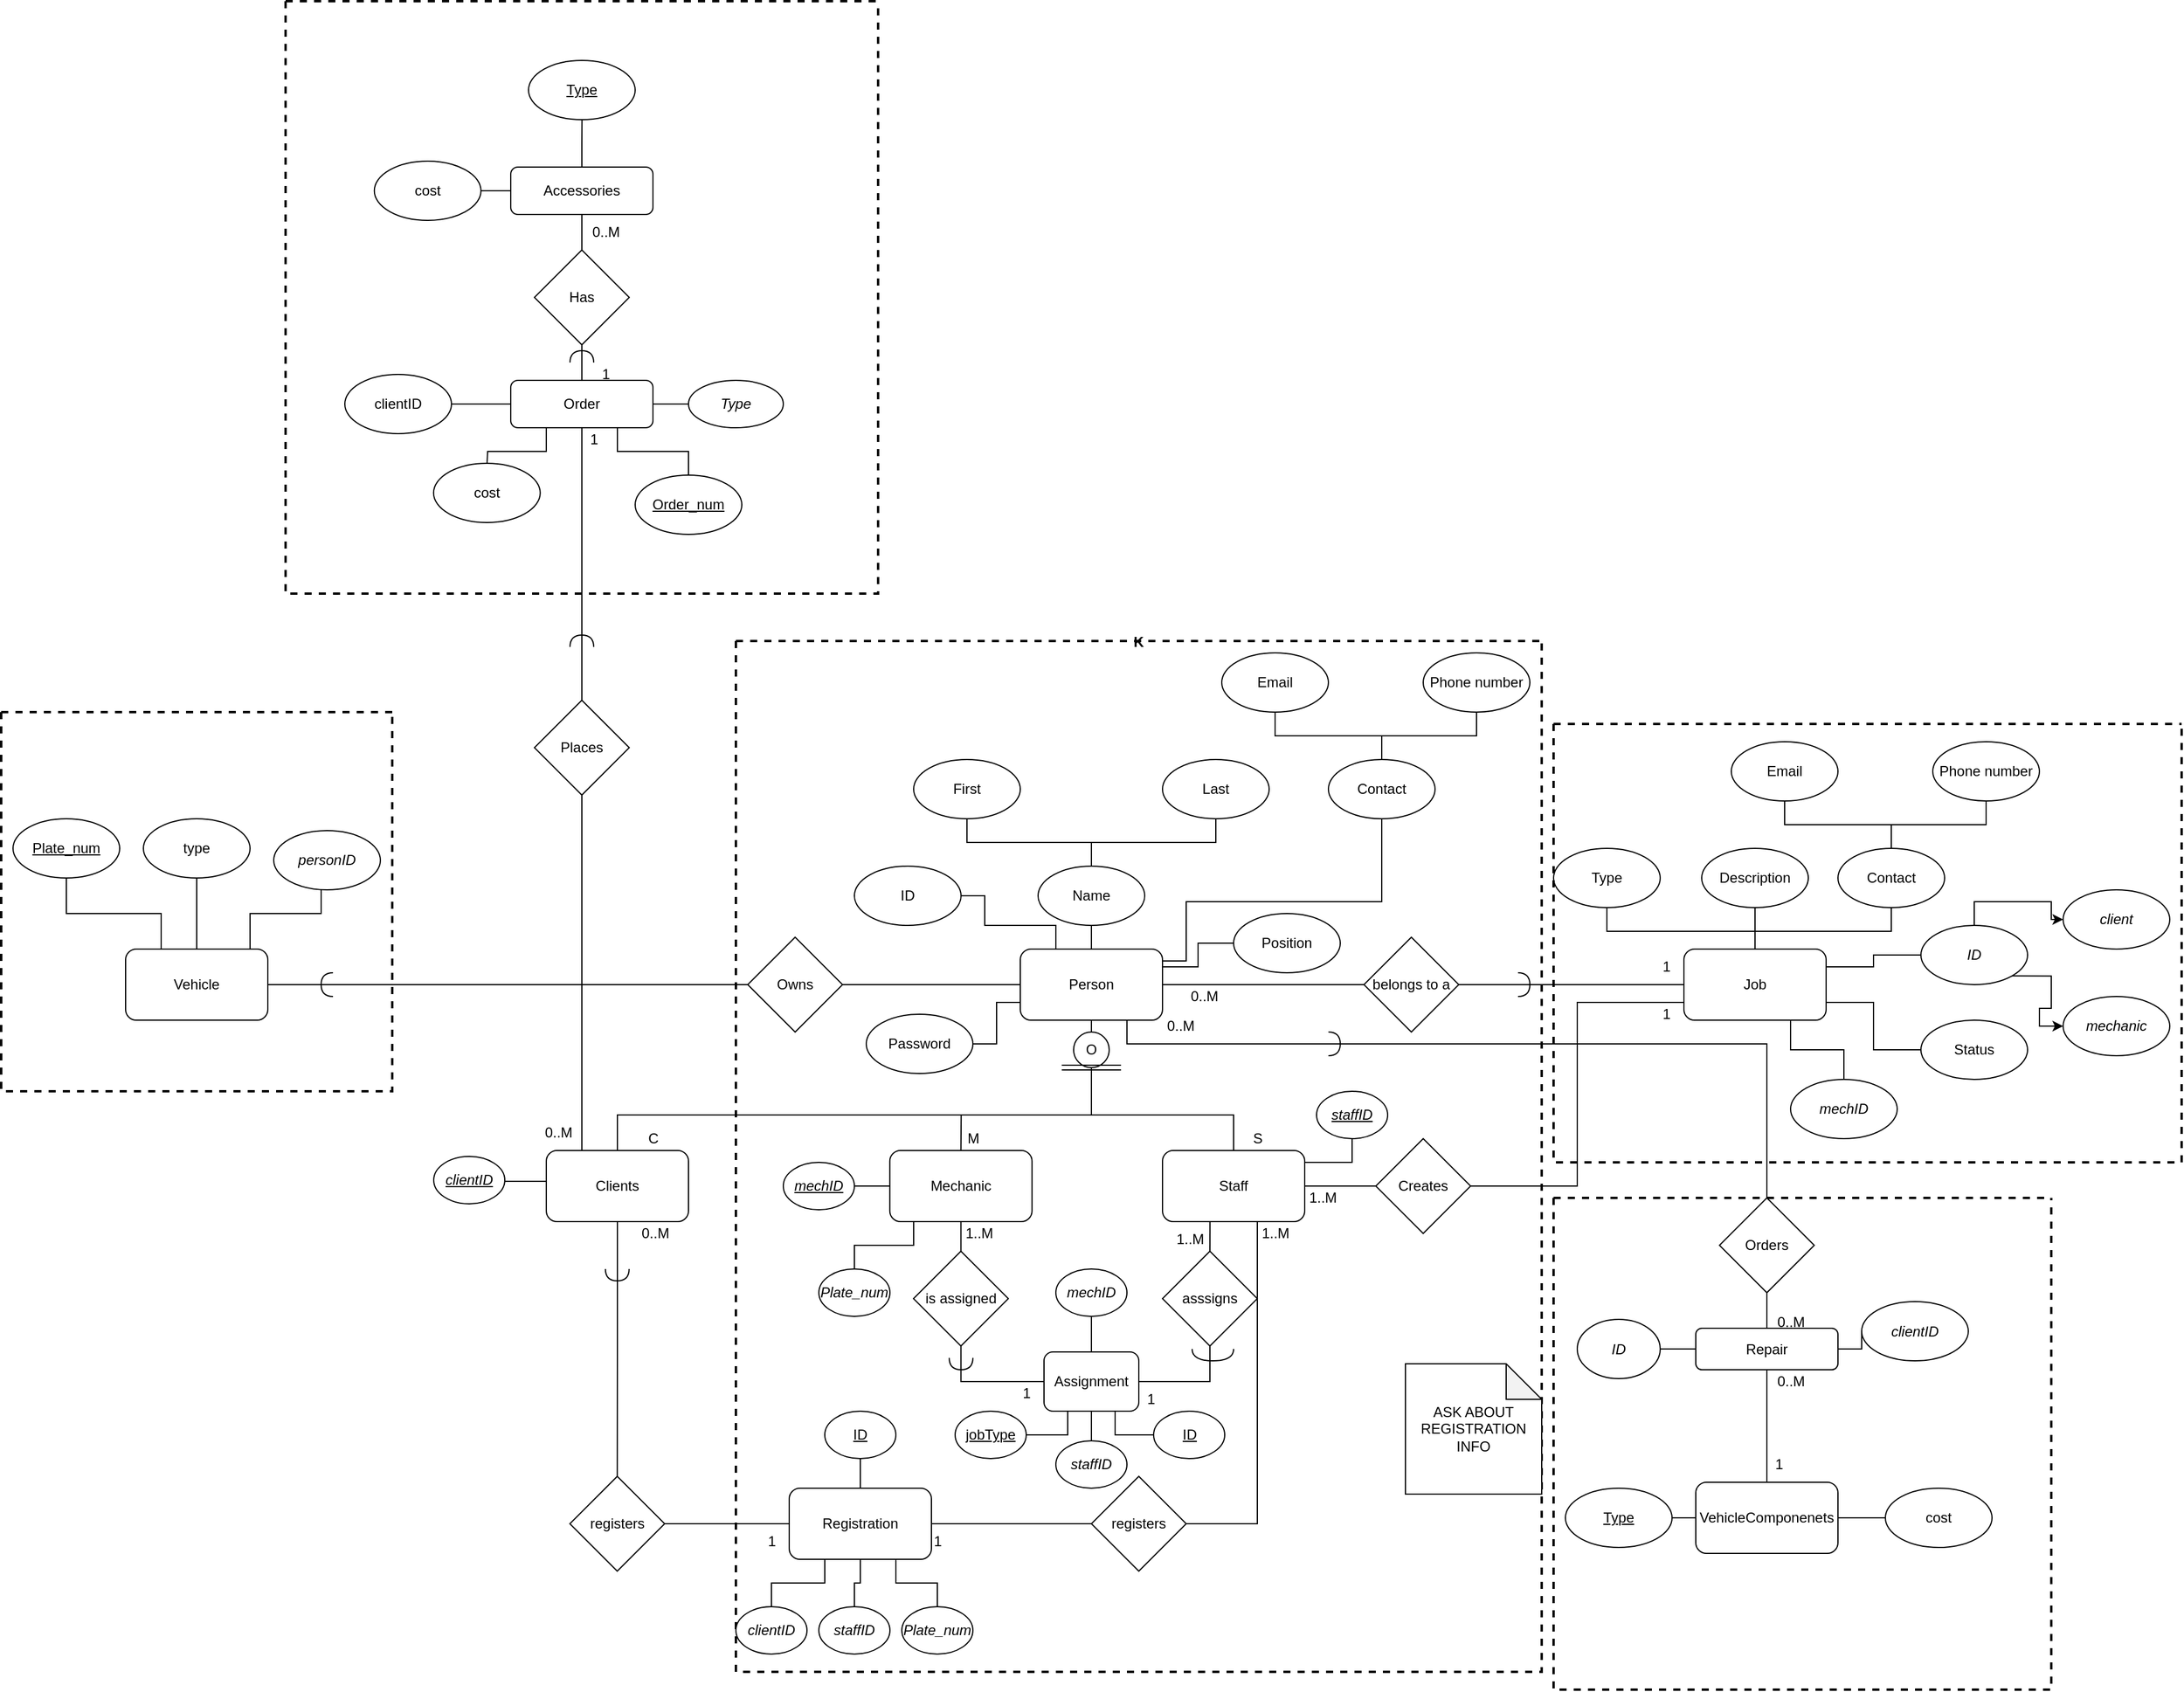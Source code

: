 <mxfile version="20.3.0" type="device"><diagram id="F_e96TspQsG-ey3hL_01" name="Page-1"><mxGraphModel dx="1572" dy="1741" grid="1" gridSize="10" guides="1" tooltips="1" connect="1" arrows="1" fold="1" page="1" pageScale="1" pageWidth="850" pageHeight="1100" math="0" shadow="0"><root><mxCell id="0"/><mxCell id="1" parent="0"/><mxCell id="ZbscEv4hop2u1L3HmbiZ-3" style="edgeStyle=orthogonalEdgeStyle;rounded=0;orthogonalLoop=1;jettySize=auto;html=1;entryX=0.5;entryY=1;entryDx=0;entryDy=0;endArrow=none;endFill=0;exitX=0.5;exitY=0;exitDx=0;exitDy=0;" parent="1" source="ZbscEv4hop2u1L3HmbiZ-1" edge="1"><mxGeometry relative="1" as="geometry"><mxPoint x="350" y="190" as="sourcePoint"/><mxPoint x="470" y="-140" as="targetPoint"/><Array as="points"><mxPoint x="70"/><mxPoint x="470"/></Array></mxGeometry></mxCell><mxCell id="ZbscEv4hop2u1L3HmbiZ-6" style="edgeStyle=orthogonalEdgeStyle;rounded=0;orthogonalLoop=1;jettySize=auto;html=1;exitX=0.5;exitY=0;exitDx=0;exitDy=0;entryX=0.5;entryY=1;entryDx=0;entryDy=0;endArrow=none;endFill=0;" parent="1" source="ZbscEv4hop2u1L3HmbiZ-2" target="ZbscEv4hop2u1L3HmbiZ-4" edge="1"><mxGeometry relative="1" as="geometry"/></mxCell><mxCell id="ZbscEv4hop2u1L3HmbiZ-7" style="edgeStyle=orthogonalEdgeStyle;rounded=0;orthogonalLoop=1;jettySize=auto;html=1;exitX=0.5;exitY=0;exitDx=0;exitDy=0;endArrow=none;endFill=0;" parent="1" source="ZbscEv4hop2u1L3HmbiZ-2" target="ZbscEv4hop2u1L3HmbiZ-5" edge="1"><mxGeometry relative="1" as="geometry"/></mxCell><mxCell id="ZbscEv4hop2u1L3HmbiZ-2" value="Name" style="ellipse;whiteSpace=wrap;html=1;" parent="1" vertex="1"><mxGeometry x="425" y="-210" width="90" height="50" as="geometry"/></mxCell><mxCell id="ZbscEv4hop2u1L3HmbiZ-4" value="First" style="ellipse;whiteSpace=wrap;html=1;" parent="1" vertex="1"><mxGeometry x="320" y="-300" width="90" height="50" as="geometry"/></mxCell><mxCell id="ZbscEv4hop2u1L3HmbiZ-5" value="Last" style="ellipse;whiteSpace=wrap;html=1;" parent="1" vertex="1"><mxGeometry x="530" y="-300" width="90" height="50" as="geometry"/></mxCell><mxCell id="ZbscEv4hop2u1L3HmbiZ-18" style="edgeStyle=orthogonalEdgeStyle;rounded=0;orthogonalLoop=1;jettySize=auto;html=1;exitX=1;exitY=0.5;exitDx=0;exitDy=0;entryX=0.5;entryY=1;entryDx=0;entryDy=0;endArrow=none;endFill=0;" parent="1" source="ZbscEv4hop2u1L3HmbiZ-14" edge="1"><mxGeometry relative="1" as="geometry"><mxPoint x="715" y="-250" as="targetPoint"/><Array as="points"><mxPoint x="530" y="-130"/><mxPoint x="550" y="-130"/><mxPoint x="550" y="-180"/><mxPoint x="715" y="-180"/></Array></mxGeometry></mxCell><mxCell id="ZbscEv4hop2u1L3HmbiZ-20" style="edgeStyle=orthogonalEdgeStyle;rounded=0;orthogonalLoop=1;jettySize=auto;html=1;exitX=0.5;exitY=1;exitDx=0;exitDy=0;entryX=0.5;entryY=0;entryDx=0;entryDy=0;endArrow=none;endFill=0;startArrow=none;" parent="1" target="ZbscEv4hop2u1L3HmbiZ-19" edge="1"><mxGeometry relative="1" as="geometry"><mxPoint x="470" y="-10" as="sourcePoint"/><Array as="points"><mxPoint x="470"/><mxPoint x="590"/></Array></mxGeometry></mxCell><mxCell id="ZbscEv4hop2u1L3HmbiZ-24" style="edgeStyle=orthogonalEdgeStyle;rounded=0;orthogonalLoop=1;jettySize=auto;html=1;exitX=0.5;exitY=0;exitDx=0;exitDy=0;entryX=0.5;entryY=1;entryDx=0;entryDy=0;endArrow=none;endFill=0;" parent="1" source="ZbscEv4hop2u1L3HmbiZ-14" target="ZbscEv4hop2u1L3HmbiZ-2" edge="1"><mxGeometry relative="1" as="geometry"/></mxCell><mxCell id="ZbscEv4hop2u1L3HmbiZ-38" style="edgeStyle=orthogonalEdgeStyle;rounded=0;orthogonalLoop=1;jettySize=auto;html=1;exitX=1;exitY=0.5;exitDx=0;exitDy=0;entryX=0;entryY=0.5;entryDx=0;entryDy=0;endArrow=none;endFill=0;" parent="1" source="ZbscEv4hop2u1L3HmbiZ-14" target="ZbscEv4hop2u1L3HmbiZ-27" edge="1"><mxGeometry relative="1" as="geometry"><Array as="points"><mxPoint x="970" y="-110"/></Array></mxGeometry></mxCell><mxCell id="ZbscEv4hop2u1L3HmbiZ-47" style="edgeStyle=orthogonalEdgeStyle;rounded=0;orthogonalLoop=1;jettySize=auto;html=1;exitX=0;exitY=0.75;exitDx=0;exitDy=0;entryX=1;entryY=0.5;entryDx=0;entryDy=0;endArrow=none;endFill=0;" parent="1" source="ZbscEv4hop2u1L3HmbiZ-14" target="ZbscEv4hop2u1L3HmbiZ-10" edge="1"><mxGeometry relative="1" as="geometry"/></mxCell><mxCell id="ZbscEv4hop2u1L3HmbiZ-49" style="edgeStyle=orthogonalEdgeStyle;rounded=0;orthogonalLoop=1;jettySize=auto;html=1;exitX=0;exitY=0.5;exitDx=0;exitDy=0;entryX=1;entryY=0.5;entryDx=0;entryDy=0;endArrow=none;endFill=0;startArrow=none;" parent="1" source="ZbscEv4hop2u1L3HmbiZ-50" target="ZbscEv4hop2u1L3HmbiZ-48" edge="1"><mxGeometry relative="1" as="geometry"/></mxCell><mxCell id="QHJC7_edR95Ay1bDN9dK-2" style="edgeStyle=orthogonalEdgeStyle;rounded=0;orthogonalLoop=1;jettySize=auto;html=1;exitX=0.25;exitY=0;exitDx=0;exitDy=0;entryX=1;entryY=0.5;entryDx=0;entryDy=0;endArrow=none;endFill=0;" parent="1" source="ZbscEv4hop2u1L3HmbiZ-14" target="QHJC7_edR95Ay1bDN9dK-1" edge="1"><mxGeometry relative="1" as="geometry"><Array as="points"><mxPoint x="440" y="-160"/><mxPoint x="380" y="-160"/><mxPoint x="380" y="-185"/></Array></mxGeometry></mxCell><mxCell id="aI9-lje9k5Rh_tMcC1P4-2" style="edgeStyle=orthogonalEdgeStyle;rounded=0;orthogonalLoop=1;jettySize=auto;html=1;exitX=1;exitY=0.25;exitDx=0;exitDy=0;entryX=0;entryY=0.5;entryDx=0;entryDy=0;endArrow=none;endFill=0;" parent="1" source="ZbscEv4hop2u1L3HmbiZ-14" target="aI9-lje9k5Rh_tMcC1P4-1" edge="1"><mxGeometry relative="1" as="geometry"/></mxCell><mxCell id="ZbscEv4hop2u1L3HmbiZ-14" value="Person" style="rounded=1;whiteSpace=wrap;html=1;" parent="1" vertex="1"><mxGeometry x="410" y="-140" width="120" height="60" as="geometry"/></mxCell><mxCell id="ZbscEv4hop2u1L3HmbiZ-103" style="edgeStyle=orthogonalEdgeStyle;rounded=0;orthogonalLoop=1;jettySize=auto;html=1;exitX=1;exitY=0.5;exitDx=0;exitDy=0;entryX=0.5;entryY=1;entryDx=0;entryDy=0;endArrow=none;endFill=0;" parent="1" source="ZbscEv4hop2u1L3HmbiZ-19" target="ZbscEv4hop2u1L3HmbiZ-102" edge="1"><mxGeometry relative="1" as="geometry"><Array as="points"><mxPoint x="650" y="40"/><mxPoint x="690" y="40"/></Array></mxGeometry></mxCell><mxCell id="ZbscEv4hop2u1L3HmbiZ-131" style="edgeStyle=orthogonalEdgeStyle;rounded=0;orthogonalLoop=1;jettySize=auto;html=1;exitX=1;exitY=0.5;exitDx=0;exitDy=0;entryX=0;entryY=0.75;entryDx=0;entryDy=0;endArrow=none;endFill=0;startSize=15;endSize=8;startArrow=none;" parent="1" source="ZbscEv4hop2u1L3HmbiZ-148" target="ZbscEv4hop2u1L3HmbiZ-27" edge="1"><mxGeometry relative="1" as="geometry"/></mxCell><mxCell id="ZbscEv4hop2u1L3HmbiZ-161" style="edgeStyle=orthogonalEdgeStyle;rounded=0;orthogonalLoop=1;jettySize=auto;html=1;exitX=0.5;exitY=1;exitDx=0;exitDy=0;entryX=1;entryY=0.5;entryDx=0;entryDy=0;endArrow=none;endFill=0;startSize=15;endSize=8;startArrow=none;" parent="1" source="ZbscEv4hop2u1L3HmbiZ-172" target="ZbscEv4hop2u1L3HmbiZ-160" edge="1"><mxGeometry relative="1" as="geometry"><Array as="points"/></mxGeometry></mxCell><mxCell id="ZbscEv4hop2u1L3HmbiZ-167" style="edgeStyle=orthogonalEdgeStyle;rounded=0;orthogonalLoop=1;jettySize=auto;html=1;exitX=0.5;exitY=1;exitDx=0;exitDy=0;entryX=1;entryY=0.5;entryDx=0;entryDy=0;endArrow=none;endFill=0;startSize=15;endSize=8;" parent="1" source="ZbscEv4hop2u1L3HmbiZ-19" target="ZbscEv4hop2u1L3HmbiZ-98" edge="1"><mxGeometry relative="1" as="geometry"><Array as="points"><mxPoint x="610" y="90"/><mxPoint x="610" y="345"/></Array></mxGeometry></mxCell><mxCell id="ZbscEv4hop2u1L3HmbiZ-19" value="Staff" style="rounded=1;whiteSpace=wrap;html=1;" parent="1" vertex="1"><mxGeometry x="530" y="30" width="120" height="60" as="geometry"/></mxCell><mxCell id="ZbscEv4hop2u1L3HmbiZ-22" value="" style="edgeStyle=orthogonalEdgeStyle;rounded=0;orthogonalLoop=1;jettySize=auto;html=1;exitX=0.5;exitY=1;exitDx=0;exitDy=0;entryX=0.5;entryY=0;entryDx=0;entryDy=0;endArrow=none;endFill=0;" parent="1" source="ZbscEv4hop2u1L3HmbiZ-14" target="ZbscEv4hop2u1L3HmbiZ-21" edge="1"><mxGeometry relative="1" as="geometry"><mxPoint x="470" y="-80" as="sourcePoint"/><mxPoint x="590" as="targetPoint"/><Array as="points"/></mxGeometry></mxCell><mxCell id="ZbscEv4hop2u1L3HmbiZ-29" style="edgeStyle=orthogonalEdgeStyle;rounded=0;orthogonalLoop=1;jettySize=auto;html=1;exitX=0.5;exitY=0;exitDx=0;exitDy=0;entryX=0.5;entryY=1;entryDx=0;entryDy=0;endArrow=none;endFill=0;" parent="1" source="ZbscEv4hop2u1L3HmbiZ-27" target="ZbscEv4hop2u1L3HmbiZ-28" edge="1"><mxGeometry relative="1" as="geometry"><Array as="points"><mxPoint x="1030" y="-155"/><mxPoint x="905" y="-155"/></Array></mxGeometry></mxCell><mxCell id="ZbscEv4hop2u1L3HmbiZ-30" style="edgeStyle=orthogonalEdgeStyle;rounded=0;orthogonalLoop=1;jettySize=auto;html=1;endArrow=none;endFill=0;entryX=0.5;entryY=1;entryDx=0;entryDy=0;" parent="1" target="ZbscEv4hop2u1L3HmbiZ-31" edge="1"><mxGeometry relative="1" as="geometry"><mxPoint x="1140" y="-105" as="targetPoint"/><mxPoint x="1030" y="-155" as="sourcePoint"/><Array as="points"><mxPoint x="1145" y="-155"/></Array></mxGeometry></mxCell><mxCell id="ZbscEv4hop2u1L3HmbiZ-37" style="edgeStyle=orthogonalEdgeStyle;rounded=0;orthogonalLoop=1;jettySize=auto;html=1;exitX=0.5;exitY=0;exitDx=0;exitDy=0;entryX=0.5;entryY=1;entryDx=0;entryDy=0;endArrow=none;endFill=0;" parent="1" source="ZbscEv4hop2u1L3HmbiZ-27" target="ZbscEv4hop2u1L3HmbiZ-36" edge="1"><mxGeometry relative="1" as="geometry"/></mxCell><mxCell id="ZbscEv4hop2u1L3HmbiZ-59" style="edgeStyle=orthogonalEdgeStyle;rounded=0;orthogonalLoop=1;jettySize=auto;html=1;exitX=1;exitY=0.75;exitDx=0;exitDy=0;entryX=0;entryY=0.5;entryDx=0;entryDy=0;endArrow=none;endFill=0;" parent="1" source="ZbscEv4hop2u1L3HmbiZ-27" target="ZbscEv4hop2u1L3HmbiZ-44" edge="1"><mxGeometry relative="1" as="geometry"/></mxCell><mxCell id="ZbscEv4hop2u1L3HmbiZ-61" style="edgeStyle=orthogonalEdgeStyle;rounded=0;orthogonalLoop=1;jettySize=auto;html=1;exitX=1;exitY=0.25;exitDx=0;exitDy=0;entryX=0;entryY=0.5;entryDx=0;entryDy=0;endArrow=none;endFill=0;" parent="1" source="ZbscEv4hop2u1L3HmbiZ-27" target="ZbscEv4hop2u1L3HmbiZ-60" edge="1"><mxGeometry relative="1" as="geometry"/></mxCell><mxCell id="ZbscEv4hop2u1L3HmbiZ-186" style="edgeStyle=orthogonalEdgeStyle;rounded=0;orthogonalLoop=1;jettySize=auto;html=1;exitX=0.75;exitY=1;exitDx=0;exitDy=0;entryX=0.5;entryY=0;entryDx=0;entryDy=0;endArrow=none;endFill=0;startSize=15;endSize=8;" parent="1" source="ZbscEv4hop2u1L3HmbiZ-27" target="ZbscEv4hop2u1L3HmbiZ-185" edge="1"><mxGeometry relative="1" as="geometry"/></mxCell><mxCell id="ZbscEv4hop2u1L3HmbiZ-27" value="Job" style="rounded=1;whiteSpace=wrap;html=1;" parent="1" vertex="1"><mxGeometry x="970" y="-140" width="120" height="60" as="geometry"/></mxCell><mxCell id="ZbscEv4hop2u1L3HmbiZ-28" value="Type" style="ellipse;whiteSpace=wrap;html=1;" parent="1" vertex="1"><mxGeometry x="860" y="-225" width="90" height="50" as="geometry"/></mxCell><mxCell id="ZbscEv4hop2u1L3HmbiZ-34" style="edgeStyle=orthogonalEdgeStyle;rounded=0;orthogonalLoop=1;jettySize=auto;html=1;exitX=0.5;exitY=0;exitDx=0;exitDy=0;entryX=0.5;entryY=1;entryDx=0;entryDy=0;endArrow=none;endFill=0;" parent="1" source="ZbscEv4hop2u1L3HmbiZ-31" target="ZbscEv4hop2u1L3HmbiZ-32" edge="1"><mxGeometry relative="1" as="geometry"/></mxCell><mxCell id="ZbscEv4hop2u1L3HmbiZ-35" style="edgeStyle=orthogonalEdgeStyle;rounded=0;orthogonalLoop=1;jettySize=auto;html=1;exitX=0.5;exitY=0;exitDx=0;exitDy=0;entryX=0.5;entryY=1;entryDx=0;entryDy=0;endArrow=none;endFill=0;" parent="1" source="ZbscEv4hop2u1L3HmbiZ-31" target="ZbscEv4hop2u1L3HmbiZ-33" edge="1"><mxGeometry relative="1" as="geometry"/></mxCell><mxCell id="ZbscEv4hop2u1L3HmbiZ-31" value="Contact" style="ellipse;whiteSpace=wrap;html=1;" parent="1" vertex="1"><mxGeometry x="1100" y="-225" width="90" height="50" as="geometry"/></mxCell><mxCell id="ZbscEv4hop2u1L3HmbiZ-32" value="Email" style="ellipse;whiteSpace=wrap;html=1;" parent="1" vertex="1"><mxGeometry x="1010" y="-315" width="90" height="50" as="geometry"/></mxCell><mxCell id="ZbscEv4hop2u1L3HmbiZ-33" value="Phone number" style="ellipse;whiteSpace=wrap;html=1;" parent="1" vertex="1"><mxGeometry x="1180" y="-315" width="90" height="50" as="geometry"/></mxCell><mxCell id="ZbscEv4hop2u1L3HmbiZ-36" value="Description" style="ellipse;whiteSpace=wrap;html=1;" parent="1" vertex="1"><mxGeometry x="985" y="-225" width="90" height="50" as="geometry"/></mxCell><mxCell id="ZbscEv4hop2u1L3HmbiZ-39" value="belongs to a" style="rhombus;whiteSpace=wrap;html=1;" parent="1" vertex="1"><mxGeometry x="700" y="-150" width="80" height="80" as="geometry"/></mxCell><mxCell id="ZbscEv4hop2u1L3HmbiZ-40" value="" style="shape=requiredInterface;html=1;verticalLabelPosition=bottom;sketch=0;" parent="1" vertex="1"><mxGeometry x="830" y="-120" width="10" height="20" as="geometry"/></mxCell><mxCell id="ZbscEv4hop2u1L3HmbiZ-41" value="0..M" style="text;html=1;align=center;verticalAlign=middle;resizable=0;points=[];autosize=1;strokeColor=none;fillColor=none;" parent="1" vertex="1"><mxGeometry x="540" y="-115" width="50" height="30" as="geometry"/></mxCell><mxCell id="ZbscEv4hop2u1L3HmbiZ-44" value="Status" style="ellipse;whiteSpace=wrap;html=1;" parent="1" vertex="1"><mxGeometry x="1170" y="-80" width="90" height="50" as="geometry"/></mxCell><mxCell id="ZbscEv4hop2u1L3HmbiZ-54" style="edgeStyle=orthogonalEdgeStyle;rounded=0;orthogonalLoop=1;jettySize=auto;html=1;exitX=0.5;exitY=0;exitDx=0;exitDy=0;entryX=0.5;entryY=1;entryDx=0;entryDy=0;endArrow=none;endFill=0;" parent="1" source="ZbscEv4hop2u1L3HmbiZ-48" target="ZbscEv4hop2u1L3HmbiZ-53" edge="1"><mxGeometry relative="1" as="geometry"/></mxCell><mxCell id="ZbscEv4hop2u1L3HmbiZ-55" style="edgeStyle=orthogonalEdgeStyle;rounded=0;orthogonalLoop=1;jettySize=auto;html=1;exitX=0.75;exitY=0;exitDx=0;exitDy=0;endArrow=none;endFill=0;" parent="1" source="ZbscEv4hop2u1L3HmbiZ-48" edge="1"><mxGeometry relative="1" as="geometry"><mxPoint x="-180" y="-200" as="targetPoint"/><Array as="points"><mxPoint x="-240" y="-140"/><mxPoint x="-240" y="-170"/><mxPoint x="-180" y="-170"/></Array></mxGeometry></mxCell><mxCell id="ZbscEv4hop2u1L3HmbiZ-57" style="edgeStyle=orthogonalEdgeStyle;rounded=0;orthogonalLoop=1;jettySize=auto;html=1;exitX=0.25;exitY=0;exitDx=0;exitDy=0;endArrow=none;endFill=0;entryX=0.5;entryY=1;entryDx=0;entryDy=0;" parent="1" source="ZbscEv4hop2u1L3HmbiZ-48" target="ZbscEv4hop2u1L3HmbiZ-58" edge="1"><mxGeometry relative="1" as="geometry"><mxPoint x="-420" y="-190" as="targetPoint"/></mxGeometry></mxCell><mxCell id="ZbscEv4hop2u1L3HmbiZ-48" value="Vehicle" style="rounded=1;whiteSpace=wrap;html=1;" parent="1" vertex="1"><mxGeometry x="-345" y="-140" width="120" height="60" as="geometry"/></mxCell><mxCell id="ZbscEv4hop2u1L3HmbiZ-50" value="Owns" style="rhombus;whiteSpace=wrap;html=1;" parent="1" vertex="1"><mxGeometry x="180" y="-150" width="80" height="80" as="geometry"/></mxCell><mxCell id="ZbscEv4hop2u1L3HmbiZ-51" value="" style="edgeStyle=orthogonalEdgeStyle;rounded=0;orthogonalLoop=1;jettySize=auto;html=1;exitX=0;exitY=0.5;exitDx=0;exitDy=0;entryX=1;entryY=0.5;entryDx=0;entryDy=0;endArrow=none;endFill=0;" parent="1" source="ZbscEv4hop2u1L3HmbiZ-14" target="ZbscEv4hop2u1L3HmbiZ-50" edge="1"><mxGeometry relative="1" as="geometry"><mxPoint x="410" y="-110" as="sourcePoint"/><mxPoint x="80" y="-110" as="targetPoint"/></mxGeometry></mxCell><mxCell id="ZbscEv4hop2u1L3HmbiZ-52" value="" style="shape=requiredInterface;html=1;verticalLabelPosition=bottom;sketch=0;rotation=-180;" parent="1" vertex="1"><mxGeometry x="-180" y="-120" width="10" height="20" as="geometry"/></mxCell><mxCell id="ZbscEv4hop2u1L3HmbiZ-53" value="type" style="ellipse;whiteSpace=wrap;html=1;" parent="1" vertex="1"><mxGeometry x="-330" y="-250" width="90" height="50" as="geometry"/></mxCell><mxCell id="ZbscEv4hop2u1L3HmbiZ-56" value="&lt;i&gt;personID&lt;/i&gt;" style="ellipse;whiteSpace=wrap;html=1;" parent="1" vertex="1"><mxGeometry x="-220" y="-240" width="90" height="50" as="geometry"/></mxCell><mxCell id="ZbscEv4hop2u1L3HmbiZ-58" value="&lt;u&gt;Plate_num&lt;/u&gt;" style="ellipse;whiteSpace=wrap;html=1;" parent="1" vertex="1"><mxGeometry x="-440" y="-250" width="90" height="50" as="geometry"/></mxCell><mxCell id="UoJ6g8Jx5_aIyVGiV-oe-6" style="edgeStyle=orthogonalEdgeStyle;rounded=0;orthogonalLoop=1;jettySize=auto;html=1;exitX=1;exitY=1;exitDx=0;exitDy=0;entryX=0;entryY=0.5;entryDx=0;entryDy=0;" edge="1" parent="1" source="ZbscEv4hop2u1L3HmbiZ-60" target="UoJ6g8Jx5_aIyVGiV-oe-4"><mxGeometry relative="1" as="geometry"/></mxCell><mxCell id="UoJ6g8Jx5_aIyVGiV-oe-7" style="edgeStyle=orthogonalEdgeStyle;rounded=0;orthogonalLoop=1;jettySize=auto;html=1;exitX=0.5;exitY=0;exitDx=0;exitDy=0;entryX=0;entryY=0.5;entryDx=0;entryDy=0;" edge="1" parent="1" source="ZbscEv4hop2u1L3HmbiZ-60" target="UoJ6g8Jx5_aIyVGiV-oe-2"><mxGeometry relative="1" as="geometry"/></mxCell><mxCell id="ZbscEv4hop2u1L3HmbiZ-60" value="&lt;i&gt;ID&lt;br&gt;&lt;/i&gt;" style="ellipse;whiteSpace=wrap;html=1;" parent="1" vertex="1"><mxGeometry x="1170" y="-160" width="90" height="50" as="geometry"/></mxCell><mxCell id="ZbscEv4hop2u1L3HmbiZ-80" value="" style="shape=requiredInterface;html=1;verticalLabelPosition=bottom;sketch=0;" parent="1" vertex="1"><mxGeometry x="670" y="-70" width="10" height="20" as="geometry"/></mxCell><mxCell id="ZbscEv4hop2u1L3HmbiZ-81" value="0..M" style="text;html=1;align=center;verticalAlign=middle;resizable=0;points=[];autosize=1;strokeColor=none;fillColor=none;" parent="1" vertex="1"><mxGeometry x="520" y="-90" width="50" height="30" as="geometry"/></mxCell><mxCell id="ZbscEv4hop2u1L3HmbiZ-102" value="&lt;u&gt;&lt;i&gt;staffID&lt;/i&gt;&lt;/u&gt;" style="ellipse;whiteSpace=wrap;html=1;" parent="1" vertex="1"><mxGeometry x="660" y="-20" width="60" height="40" as="geometry"/></mxCell><mxCell id="ZbscEv4hop2u1L3HmbiZ-105" style="edgeStyle=orthogonalEdgeStyle;rounded=0;orthogonalLoop=1;jettySize=auto;html=1;exitX=0.5;exitY=0;exitDx=0;exitDy=0;entryX=0.5;entryY=1;entryDx=0;entryDy=0;endArrow=none;endFill=0;" parent="1" source="ZbscEv4hop2u1L3HmbiZ-109" target="ZbscEv4hop2u1L3HmbiZ-107" edge="1"><mxGeometry relative="1" as="geometry"/></mxCell><mxCell id="ZbscEv4hop2u1L3HmbiZ-106" style="edgeStyle=orthogonalEdgeStyle;rounded=0;orthogonalLoop=1;jettySize=auto;html=1;exitX=0.5;exitY=0;exitDx=0;exitDy=0;entryX=0.5;entryY=1;entryDx=0;entryDy=0;endArrow=none;endFill=0;" parent="1" source="ZbscEv4hop2u1L3HmbiZ-109" target="ZbscEv4hop2u1L3HmbiZ-108" edge="1"><mxGeometry relative="1" as="geometry"/></mxCell><mxCell id="ZbscEv4hop2u1L3HmbiZ-107" value="Email" style="ellipse;whiteSpace=wrap;html=1;" parent="1" vertex="1"><mxGeometry x="580" y="-390" width="90" height="50" as="geometry"/></mxCell><mxCell id="ZbscEv4hop2u1L3HmbiZ-108" value="Phone number" style="ellipse;whiteSpace=wrap;html=1;" parent="1" vertex="1"><mxGeometry x="750" y="-390" width="90" height="50" as="geometry"/></mxCell><mxCell id="ZbscEv4hop2u1L3HmbiZ-109" value="Contact" style="ellipse;whiteSpace=wrap;html=1;" parent="1" vertex="1"><mxGeometry x="670" y="-300" width="90" height="50" as="geometry"/></mxCell><mxCell id="ZbscEv4hop2u1L3HmbiZ-121" value="K" style="swimlane;startSize=0;dashed=1;strokeWidth=2;" parent="1" vertex="1"><mxGeometry x="170" y="-400" width="680" height="870" as="geometry"/></mxCell><mxCell id="ZbscEv4hop2u1L3HmbiZ-10" value="Password" style="ellipse;whiteSpace=wrap;html=1;" parent="ZbscEv4hop2u1L3HmbiZ-121" vertex="1"><mxGeometry x="110" y="315" width="90" height="50" as="geometry"/></mxCell><mxCell id="ZbscEv4hop2u1L3HmbiZ-21" value="O" style="ellipse;whiteSpace=wrap;html=1;aspect=fixed;" parent="ZbscEv4hop2u1L3HmbiZ-121" vertex="1"><mxGeometry x="285" y="330" width="30" height="30" as="geometry"/></mxCell><mxCell id="ZbscEv4hop2u1L3HmbiZ-23" value="" style="shape=link;html=1;rounded=0;endArrow=none;endFill=0;" parent="ZbscEv4hop2u1L3HmbiZ-121" edge="1"><mxGeometry width="100" relative="1" as="geometry"><mxPoint x="275" y="360" as="sourcePoint"/><mxPoint x="325" y="360" as="targetPoint"/></mxGeometry></mxCell><mxCell id="ZbscEv4hop2u1L3HmbiZ-133" value="1..M" style="text;html=1;align=center;verticalAlign=middle;resizable=0;points=[];autosize=1;strokeColor=none;fillColor=none;" parent="ZbscEv4hop2u1L3HmbiZ-121" vertex="1"><mxGeometry x="470" y="455" width="50" height="30" as="geometry"/></mxCell><mxCell id="ZbscEv4hop2u1L3HmbiZ-129" style="edgeStyle=orthogonalEdgeStyle;rounded=0;orthogonalLoop=1;jettySize=auto;html=1;exitX=0.75;exitY=1;exitDx=0;exitDy=0;entryX=0.5;entryY=0;entryDx=0;entryDy=0;endArrow=none;endFill=0;startSize=15;endSize=8;" parent="ZbscEv4hop2u1L3HmbiZ-121" source="ZbscEv4hop2u1L3HmbiZ-90" target="ZbscEv4hop2u1L3HmbiZ-128" edge="1"><mxGeometry relative="1" as="geometry"/></mxCell><mxCell id="ZbscEv4hop2u1L3HmbiZ-168" style="edgeStyle=orthogonalEdgeStyle;rounded=0;orthogonalLoop=1;jettySize=auto;html=1;exitX=1;exitY=0.5;exitDx=0;exitDy=0;entryX=0;entryY=0.5;entryDx=0;entryDy=0;endArrow=none;endFill=0;startSize=15;endSize=8;" parent="ZbscEv4hop2u1L3HmbiZ-121" source="ZbscEv4hop2u1L3HmbiZ-90" target="ZbscEv4hop2u1L3HmbiZ-98" edge="1"><mxGeometry relative="1" as="geometry"/></mxCell><mxCell id="QHJC7_edR95Ay1bDN9dK-6" value="" style="edgeStyle=orthogonalEdgeStyle;rounded=0;orthogonalLoop=1;jettySize=auto;html=1;endArrow=none;endFill=0;" parent="ZbscEv4hop2u1L3HmbiZ-121" source="ZbscEv4hop2u1L3HmbiZ-90" target="QHJC7_edR95Ay1bDN9dK-5" edge="1"><mxGeometry relative="1" as="geometry"/></mxCell><mxCell id="ZbscEv4hop2u1L3HmbiZ-90" value="Registration" style="rounded=1;whiteSpace=wrap;html=1;" parent="ZbscEv4hop2u1L3HmbiZ-121" vertex="1"><mxGeometry x="45" y="715" width="120" height="60" as="geometry"/></mxCell><mxCell id="ZbscEv4hop2u1L3HmbiZ-110" value="&lt;i&gt;clientID&lt;/i&gt;" style="ellipse;whiteSpace=wrap;html=1;" parent="ZbscEv4hop2u1L3HmbiZ-121" vertex="1"><mxGeometry y="815" width="60" height="40" as="geometry"/></mxCell><mxCell id="ZbscEv4hop2u1L3HmbiZ-112" style="edgeStyle=orthogonalEdgeStyle;rounded=0;orthogonalLoop=1;jettySize=auto;html=1;exitX=0.25;exitY=1;exitDx=0;exitDy=0;entryX=0.5;entryY=0;entryDx=0;entryDy=0;endArrow=none;endFill=0;" parent="ZbscEv4hop2u1L3HmbiZ-121" source="ZbscEv4hop2u1L3HmbiZ-90" target="ZbscEv4hop2u1L3HmbiZ-110" edge="1"><mxGeometry relative="1" as="geometry"/></mxCell><mxCell id="ZbscEv4hop2u1L3HmbiZ-111" value="&lt;i&gt;staffID&lt;/i&gt;" style="ellipse;whiteSpace=wrap;html=1;" parent="ZbscEv4hop2u1L3HmbiZ-121" vertex="1"><mxGeometry x="70" y="815" width="60" height="40" as="geometry"/></mxCell><mxCell id="ZbscEv4hop2u1L3HmbiZ-113" style="edgeStyle=orthogonalEdgeStyle;rounded=0;orthogonalLoop=1;jettySize=auto;html=1;exitX=0.5;exitY=1;exitDx=0;exitDy=0;entryX=0.5;entryY=0;entryDx=0;entryDy=0;endArrow=none;endFill=0;" parent="ZbscEv4hop2u1L3HmbiZ-121" source="ZbscEv4hop2u1L3HmbiZ-90" target="ZbscEv4hop2u1L3HmbiZ-111" edge="1"><mxGeometry relative="1" as="geometry"/></mxCell><mxCell id="ZbscEv4hop2u1L3HmbiZ-117" value="1" style="text;html=1;align=center;verticalAlign=middle;resizable=0;points=[];autosize=1;strokeColor=none;fillColor=none;" parent="ZbscEv4hop2u1L3HmbiZ-121" vertex="1"><mxGeometry x="155" y="745" width="30" height="30" as="geometry"/></mxCell><mxCell id="ZbscEv4hop2u1L3HmbiZ-128" value="&lt;i&gt;Plate_num&lt;/i&gt;" style="ellipse;whiteSpace=wrap;html=1;" parent="ZbscEv4hop2u1L3HmbiZ-121" vertex="1"><mxGeometry x="140" y="815" width="60" height="40" as="geometry"/></mxCell><mxCell id="ZbscEv4hop2u1L3HmbiZ-153" style="edgeStyle=orthogonalEdgeStyle;rounded=0;orthogonalLoop=1;jettySize=auto;html=1;exitX=0;exitY=0.5;exitDx=0;exitDy=0;entryX=1;entryY=0.5;entryDx=0;entryDy=0;endArrow=none;endFill=0;startSize=15;endSize=8;" parent="ZbscEv4hop2u1L3HmbiZ-121" source="ZbscEv4hop2u1L3HmbiZ-151" target="ZbscEv4hop2u1L3HmbiZ-152" edge="1"><mxGeometry relative="1" as="geometry"/></mxCell><mxCell id="ZbscEv4hop2u1L3HmbiZ-155" style="edgeStyle=orthogonalEdgeStyle;rounded=0;orthogonalLoop=1;jettySize=auto;html=1;exitX=0.5;exitY=1;exitDx=0;exitDy=0;entryX=0.5;entryY=0;entryDx=0;entryDy=0;endArrow=none;endFill=0;startSize=15;endSize=8;" parent="ZbscEv4hop2u1L3HmbiZ-121" source="ZbscEv4hop2u1L3HmbiZ-151" target="ZbscEv4hop2u1L3HmbiZ-154" edge="1"><mxGeometry relative="1" as="geometry"><Array as="points"><mxPoint x="150" y="490"/><mxPoint x="150" y="510"/><mxPoint x="100" y="510"/></Array></mxGeometry></mxCell><mxCell id="ZbscEv4hop2u1L3HmbiZ-171" style="edgeStyle=orthogonalEdgeStyle;rounded=0;orthogonalLoop=1;jettySize=auto;html=1;exitX=0.5;exitY=1;exitDx=0;exitDy=0;entryX=0;entryY=0.5;entryDx=0;entryDy=0;endArrow=none;endFill=0;startSize=15;endSize=8;" parent="ZbscEv4hop2u1L3HmbiZ-121" source="ZbscEv4hop2u1L3HmbiZ-151" target="ZbscEv4hop2u1L3HmbiZ-160" edge="1"><mxGeometry relative="1" as="geometry"/></mxCell><mxCell id="ZbscEv4hop2u1L3HmbiZ-151" value="Mechanic" style="rounded=1;whiteSpace=wrap;html=1;" parent="ZbscEv4hop2u1L3HmbiZ-121" vertex="1"><mxGeometry x="129.88" y="430" width="120" height="60" as="geometry"/></mxCell><mxCell id="ZbscEv4hop2u1L3HmbiZ-98" value="registers" style="rhombus;whiteSpace=wrap;html=1;" parent="ZbscEv4hop2u1L3HmbiZ-121" vertex="1"><mxGeometry x="300" y="705" width="80" height="80" as="geometry"/></mxCell><mxCell id="ZbscEv4hop2u1L3HmbiZ-152" value="&lt;u&gt;&lt;i&gt;mechID&lt;/i&gt;&lt;/u&gt;" style="ellipse;whiteSpace=wrap;html=1;" parent="ZbscEv4hop2u1L3HmbiZ-121" vertex="1"><mxGeometry x="40" y="440" width="60" height="40" as="geometry"/></mxCell><mxCell id="ZbscEv4hop2u1L3HmbiZ-154" value="&lt;i&gt;Plate_num&lt;/i&gt;" style="ellipse;whiteSpace=wrap;html=1;" parent="ZbscEv4hop2u1L3HmbiZ-121" vertex="1"><mxGeometry x="70" y="530" width="60" height="40" as="geometry"/></mxCell><mxCell id="ZbscEv4hop2u1L3HmbiZ-119" value="1" style="text;html=1;align=center;verticalAlign=middle;resizable=0;points=[];autosize=1;strokeColor=none;fillColor=none;" parent="ZbscEv4hop2u1L3HmbiZ-121" vertex="1"><mxGeometry x="15" y="745" width="30" height="30" as="geometry"/></mxCell><mxCell id="ZbscEv4hop2u1L3HmbiZ-120" value="ASK ABOUT REGISTRATION INFO" style="shape=note;whiteSpace=wrap;html=1;backgroundOutline=1;darkOpacity=0.05;" parent="ZbscEv4hop2u1L3HmbiZ-121" vertex="1"><mxGeometry x="565" y="610" width="115" height="110" as="geometry"/></mxCell><mxCell id="ZbscEv4hop2u1L3HmbiZ-164" style="edgeStyle=orthogonalEdgeStyle;rounded=0;orthogonalLoop=1;jettySize=auto;html=1;exitX=0.5;exitY=0;exitDx=0;exitDy=0;entryX=0.5;entryY=1;entryDx=0;entryDy=0;endArrow=none;endFill=0;startSize=15;endSize=8;" parent="ZbscEv4hop2u1L3HmbiZ-121" source="ZbscEv4hop2u1L3HmbiZ-160" target="ZbscEv4hop2u1L3HmbiZ-163" edge="1"><mxGeometry relative="1" as="geometry"/></mxCell><mxCell id="ZbscEv4hop2u1L3HmbiZ-166" style="edgeStyle=orthogonalEdgeStyle;rounded=0;orthogonalLoop=1;jettySize=auto;html=1;exitX=0.5;exitY=1;exitDx=0;exitDy=0;entryX=0.5;entryY=0;entryDx=0;entryDy=0;endArrow=none;endFill=0;startSize=15;endSize=8;" parent="ZbscEv4hop2u1L3HmbiZ-121" source="ZbscEv4hop2u1L3HmbiZ-160" target="ZbscEv4hop2u1L3HmbiZ-165" edge="1"><mxGeometry relative="1" as="geometry"/></mxCell><mxCell id="ZbscEv4hop2u1L3HmbiZ-170" style="edgeStyle=orthogonalEdgeStyle;rounded=0;orthogonalLoop=1;jettySize=auto;html=1;exitX=0.25;exitY=1;exitDx=0;exitDy=0;endArrow=none;endFill=0;startSize=15;endSize=8;" parent="ZbscEv4hop2u1L3HmbiZ-121" source="ZbscEv4hop2u1L3HmbiZ-160" target="ZbscEv4hop2u1L3HmbiZ-169" edge="1"><mxGeometry relative="1" as="geometry"/></mxCell><mxCell id="QHJC7_edR95Ay1bDN9dK-4" style="edgeStyle=orthogonalEdgeStyle;rounded=0;orthogonalLoop=1;jettySize=auto;html=1;exitX=0.75;exitY=1;exitDx=0;exitDy=0;entryX=0;entryY=0.5;entryDx=0;entryDy=0;endArrow=none;endFill=0;" parent="ZbscEv4hop2u1L3HmbiZ-121" source="ZbscEv4hop2u1L3HmbiZ-160" target="QHJC7_edR95Ay1bDN9dK-3" edge="1"><mxGeometry relative="1" as="geometry"><Array as="points"><mxPoint x="320" y="670"/></Array></mxGeometry></mxCell><mxCell id="ZbscEv4hop2u1L3HmbiZ-160" value="Assignment" style="rounded=1;whiteSpace=wrap;html=1;" parent="ZbscEv4hop2u1L3HmbiZ-121" vertex="1"><mxGeometry x="260" y="600" width="80" height="50" as="geometry"/></mxCell><mxCell id="ZbscEv4hop2u1L3HmbiZ-116" value="1..M" style="text;html=1;align=center;verticalAlign=middle;resizable=0;points=[];autosize=1;strokeColor=none;fillColor=none;" parent="ZbscEv4hop2u1L3HmbiZ-121" vertex="1"><mxGeometry x="430" y="485" width="50" height="30" as="geometry"/></mxCell><mxCell id="ZbscEv4hop2u1L3HmbiZ-163" value="&lt;i&gt;mechID&lt;/i&gt;" style="ellipse;whiteSpace=wrap;html=1;" parent="ZbscEv4hop2u1L3HmbiZ-121" vertex="1"><mxGeometry x="270" y="530" width="60" height="40" as="geometry"/></mxCell><mxCell id="ZbscEv4hop2u1L3HmbiZ-165" value="&lt;i&gt;staffID&lt;/i&gt;" style="ellipse;whiteSpace=wrap;html=1;" parent="ZbscEv4hop2u1L3HmbiZ-121" vertex="1"><mxGeometry x="270" y="675" width="60" height="40" as="geometry"/></mxCell><mxCell id="ZbscEv4hop2u1L3HmbiZ-169" value="&lt;u&gt;jobType&lt;/u&gt;" style="ellipse;whiteSpace=wrap;html=1;" parent="ZbscEv4hop2u1L3HmbiZ-121" vertex="1"><mxGeometry x="185" y="650" width="60" height="40" as="geometry"/></mxCell><mxCell id="ZbscEv4hop2u1L3HmbiZ-175" value="is assigned" style="rhombus;whiteSpace=wrap;html=1;" parent="ZbscEv4hop2u1L3HmbiZ-121" vertex="1"><mxGeometry x="149.88" y="515" width="80" height="80" as="geometry"/></mxCell><mxCell id="ZbscEv4hop2u1L3HmbiZ-178" value="1" style="text;html=1;align=center;verticalAlign=middle;resizable=0;points=[];autosize=1;strokeColor=none;fillColor=none;" parent="ZbscEv4hop2u1L3HmbiZ-121" vertex="1"><mxGeometry x="230" y="620" width="30" height="30" as="geometry"/></mxCell><mxCell id="ZbscEv4hop2u1L3HmbiZ-179" value="1..M" style="text;html=1;align=center;verticalAlign=middle;resizable=0;points=[];autosize=1;strokeColor=none;fillColor=none;" parent="ZbscEv4hop2u1L3HmbiZ-121" vertex="1"><mxGeometry x="180" y="485" width="50" height="30" as="geometry"/></mxCell><mxCell id="ZbscEv4hop2u1L3HmbiZ-180" value="" style="shape=requiredInterface;html=1;verticalLabelPosition=bottom;sketch=0;rotation=90;" parent="ZbscEv4hop2u1L3HmbiZ-121" vertex="1"><mxGeometry x="185" y="600" width="10" height="20" as="geometry"/></mxCell><mxCell id="ZbscEv4hop2u1L3HmbiZ-184" value="" style="shape=requiredInterface;html=1;verticalLabelPosition=bottom;sketch=0;rotation=90;" parent="ZbscEv4hop2u1L3HmbiZ-121" vertex="1"><mxGeometry x="397.5" y="585" width="10" height="35" as="geometry"/></mxCell><mxCell id="ZbscEv4hop2u1L3HmbiZ-177" value="1..M" style="text;html=1;align=center;verticalAlign=middle;resizable=0;points=[];autosize=1;strokeColor=none;fillColor=none;" parent="ZbscEv4hop2u1L3HmbiZ-121" vertex="1"><mxGeometry x="357.5" y="490" width="50" height="30" as="geometry"/></mxCell><mxCell id="QHJC7_edR95Ay1bDN9dK-1" value="ID" style="ellipse;whiteSpace=wrap;html=1;" parent="ZbscEv4hop2u1L3HmbiZ-121" vertex="1"><mxGeometry x="100" y="190" width="90" height="50" as="geometry"/></mxCell><mxCell id="QHJC7_edR95Ay1bDN9dK-3" value="&lt;u style=&quot;&quot;&gt;ID&lt;/u&gt;" style="ellipse;whiteSpace=wrap;html=1;" parent="ZbscEv4hop2u1L3HmbiZ-121" vertex="1"><mxGeometry x="352.5" y="650" width="60" height="40" as="geometry"/></mxCell><mxCell id="QHJC7_edR95Ay1bDN9dK-5" value="&lt;u&gt;ID&lt;/u&gt;" style="ellipse;whiteSpace=wrap;html=1;" parent="ZbscEv4hop2u1L3HmbiZ-121" vertex="1"><mxGeometry x="75" y="650" width="60" height="40" as="geometry"/></mxCell><mxCell id="aI9-lje9k5Rh_tMcC1P4-1" value="Position" style="ellipse;whiteSpace=wrap;html=1;" parent="ZbscEv4hop2u1L3HmbiZ-121" vertex="1"><mxGeometry x="420" y="230" width="90" height="50" as="geometry"/></mxCell><mxCell id="ZbscEv4hop2u1L3HmbiZ-114" value="S" style="text;html=1;align=center;verticalAlign=middle;resizable=0;points=[];autosize=1;strokeColor=none;fillColor=none;" parent="1" vertex="1"><mxGeometry x="595" y="5" width="30" height="30" as="geometry"/></mxCell><mxCell id="ZbscEv4hop2u1L3HmbiZ-122" value="" style="swimlane;startSize=0;dashed=1;strokeWidth=2;" parent="1" vertex="1"><mxGeometry x="-450" y="-340" width="330" height="320" as="geometry"/></mxCell><mxCell id="ZbscEv4hop2u1L3HmbiZ-123" value="" style="swimlane;startSize=0;dashed=1;strokeWidth=2;" parent="1" vertex="1"><mxGeometry x="860" y="-330" width="530" height="370" as="geometry"/></mxCell><mxCell id="ZbscEv4hop2u1L3HmbiZ-42" value="1" style="text;html=1;align=center;verticalAlign=middle;resizable=0;points=[];autosize=1;strokeColor=none;fillColor=none;" parent="ZbscEv4hop2u1L3HmbiZ-123" vertex="1"><mxGeometry x="80" y="190" width="30" height="30" as="geometry"/></mxCell><mxCell id="ZbscEv4hop2u1L3HmbiZ-132" value="1" style="text;html=1;align=center;verticalAlign=middle;resizable=0;points=[];autosize=1;strokeColor=none;fillColor=none;" parent="ZbscEv4hop2u1L3HmbiZ-123" vertex="1"><mxGeometry x="80" y="230" width="30" height="30" as="geometry"/></mxCell><mxCell id="ZbscEv4hop2u1L3HmbiZ-185" value="&lt;i&gt;mechID&lt;/i&gt;" style="ellipse;whiteSpace=wrap;html=1;" parent="ZbscEv4hop2u1L3HmbiZ-123" vertex="1"><mxGeometry x="200" y="300" width="90" height="50" as="geometry"/></mxCell><mxCell id="UoJ6g8Jx5_aIyVGiV-oe-2" value="&lt;i&gt;client&lt;br&gt;&lt;/i&gt;" style="ellipse;whiteSpace=wrap;html=1;" vertex="1" parent="ZbscEv4hop2u1L3HmbiZ-123"><mxGeometry x="430" y="140" width="90" height="50" as="geometry"/></mxCell><mxCell id="UoJ6g8Jx5_aIyVGiV-oe-4" value="&lt;i&gt;mechanic&lt;br&gt;&lt;/i&gt;" style="ellipse;whiteSpace=wrap;html=1;" vertex="1" parent="ZbscEv4hop2u1L3HmbiZ-123"><mxGeometry x="430" y="230" width="90" height="50" as="geometry"/></mxCell><mxCell id="ZbscEv4hop2u1L3HmbiZ-124" value="" style="swimlane;startSize=0;dashed=1;strokeWidth=2;" parent="1" vertex="1"><mxGeometry x="860" y="70" width="420" height="415" as="geometry"/></mxCell><mxCell id="ZbscEv4hop2u1L3HmbiZ-144" style="edgeStyle=orthogonalEdgeStyle;rounded=0;orthogonalLoop=1;jettySize=auto;html=1;exitX=0;exitY=0.5;exitDx=0;exitDy=0;entryX=1;entryY=0.5;entryDx=0;entryDy=0;endArrow=none;endFill=0;startSize=15;endSize=8;" parent="ZbscEv4hop2u1L3HmbiZ-124" source="ZbscEv4hop2u1L3HmbiZ-66" target="ZbscEv4hop2u1L3HmbiZ-67" edge="1"><mxGeometry relative="1" as="geometry"/></mxCell><mxCell id="ZbscEv4hop2u1L3HmbiZ-66" value="VehicleComponenets" style="rounded=1;whiteSpace=wrap;html=1;" parent="ZbscEv4hop2u1L3HmbiZ-124" vertex="1"><mxGeometry x="120" y="240" width="120" height="60" as="geometry"/></mxCell><mxCell id="ZbscEv4hop2u1L3HmbiZ-67" value="&lt;u&gt;Type&lt;/u&gt;" style="ellipse;whiteSpace=wrap;html=1;" parent="ZbscEv4hop2u1L3HmbiZ-124" vertex="1"><mxGeometry x="10" y="245" width="90" height="50" as="geometry"/></mxCell><mxCell id="ZbscEv4hop2u1L3HmbiZ-70" value="cost" style="ellipse;whiteSpace=wrap;html=1;" parent="ZbscEv4hop2u1L3HmbiZ-124" vertex="1"><mxGeometry x="280" y="245" width="90" height="50" as="geometry"/></mxCell><mxCell id="ZbscEv4hop2u1L3HmbiZ-143" value="" style="edgeStyle=orthogonalEdgeStyle;rounded=0;orthogonalLoop=1;jettySize=auto;html=1;exitX=1;exitY=0.5;exitDx=0;exitDy=0;endArrow=none;endFill=0;" parent="ZbscEv4hop2u1L3HmbiZ-124" source="ZbscEv4hop2u1L3HmbiZ-66" target="ZbscEv4hop2u1L3HmbiZ-70" edge="1"><mxGeometry relative="1" as="geometry"><mxPoint x="335" y="269.862" as="targetPoint"/><mxPoint x="245" y="270" as="sourcePoint"/></mxGeometry></mxCell><mxCell id="ZbscEv4hop2u1L3HmbiZ-83" value="0..M" style="text;html=1;align=center;verticalAlign=middle;resizable=0;points=[];autosize=1;strokeColor=none;fillColor=none;" parent="ZbscEv4hop2u1L3HmbiZ-124" vertex="1"><mxGeometry x="175" y="90" width="50" height="30" as="geometry"/></mxCell><mxCell id="ZbscEv4hop2u1L3HmbiZ-146" value="0..M" style="text;html=1;align=center;verticalAlign=middle;resizable=0;points=[];autosize=1;strokeColor=none;fillColor=none;" parent="ZbscEv4hop2u1L3HmbiZ-124" vertex="1"><mxGeometry x="175" y="140" width="50" height="30" as="geometry"/></mxCell><mxCell id="ZbscEv4hop2u1L3HmbiZ-134" value="Repair" style="rounded=1;whiteSpace=wrap;html=1;" parent="ZbscEv4hop2u1L3HmbiZ-124" vertex="1"><mxGeometry x="120" y="110" width="120" height="35" as="geometry"/></mxCell><mxCell id="ZbscEv4hop2u1L3HmbiZ-145" style="edgeStyle=orthogonalEdgeStyle;rounded=0;orthogonalLoop=1;jettySize=auto;html=1;exitX=0.5;exitY=1;exitDx=0;exitDy=0;entryX=0.5;entryY=0;entryDx=0;entryDy=0;endArrow=none;endFill=0;startSize=15;endSize=8;" parent="ZbscEv4hop2u1L3HmbiZ-124" source="ZbscEv4hop2u1L3HmbiZ-134" target="ZbscEv4hop2u1L3HmbiZ-66" edge="1"><mxGeometry relative="1" as="geometry"/></mxCell><mxCell id="ZbscEv4hop2u1L3HmbiZ-147" value="1" style="text;html=1;align=center;verticalAlign=middle;resizable=0;points=[];autosize=1;strokeColor=none;fillColor=none;" parent="ZbscEv4hop2u1L3HmbiZ-124" vertex="1"><mxGeometry x="175" y="210" width="30" height="30" as="geometry"/></mxCell><mxCell id="QHJC7_edR95Ay1bDN9dK-9" value="" style="edgeStyle=orthogonalEdgeStyle;rounded=0;orthogonalLoop=1;jettySize=auto;html=1;endArrow=none;endFill=0;" parent="ZbscEv4hop2u1L3HmbiZ-124" source="QHJC7_edR95Ay1bDN9dK-8" target="ZbscEv4hop2u1L3HmbiZ-134" edge="1"><mxGeometry relative="1" as="geometry"/></mxCell><mxCell id="QHJC7_edR95Ay1bDN9dK-8" value="&lt;i&gt;ID&lt;/i&gt;" style="ellipse;whiteSpace=wrap;html=1;" parent="ZbscEv4hop2u1L3HmbiZ-124" vertex="1"><mxGeometry x="20" y="102.5" width="70" height="50" as="geometry"/></mxCell><mxCell id="ZbscEv4hop2u1L3HmbiZ-139" style="edgeStyle=orthogonalEdgeStyle;rounded=0;orthogonalLoop=1;jettySize=auto;html=1;exitX=1;exitY=0.5;exitDx=0;exitDy=0;entryX=0;entryY=0.5;entryDx=0;entryDy=0;endArrow=none;endFill=0;startSize=15;endSize=8;" parent="1" source="ZbscEv4hop2u1L3HmbiZ-134" target="ZbscEv4hop2u1L3HmbiZ-137" edge="1"><mxGeometry relative="1" as="geometry"/></mxCell><mxCell id="ZbscEv4hop2u1L3HmbiZ-137" value="&lt;i&gt;clientID&lt;/i&gt;" style="ellipse;whiteSpace=wrap;html=1;" parent="1" vertex="1"><mxGeometry x="1120" y="157.5" width="90" height="50" as="geometry"/></mxCell><mxCell id="ZbscEv4hop2u1L3HmbiZ-142" style="edgeStyle=orthogonalEdgeStyle;rounded=0;orthogonalLoop=1;jettySize=auto;html=1;exitX=0.5;exitY=1;exitDx=0;exitDy=0;entryX=0.5;entryY=0;entryDx=0;entryDy=0;endArrow=none;endFill=0;startSize=15;endSize=8;" parent="1" source="ZbscEv4hop2u1L3HmbiZ-140" target="ZbscEv4hop2u1L3HmbiZ-134" edge="1"><mxGeometry relative="1" as="geometry"/></mxCell><mxCell id="ZbscEv4hop2u1L3HmbiZ-140" value="Orders" style="rhombus;whiteSpace=wrap;html=1;" parent="1" vertex="1"><mxGeometry x="1000" y="70" width="80" height="80" as="geometry"/></mxCell><mxCell id="ZbscEv4hop2u1L3HmbiZ-141" value="" style="edgeStyle=orthogonalEdgeStyle;rounded=0;orthogonalLoop=1;jettySize=auto;html=1;exitX=0.75;exitY=1;exitDx=0;exitDy=0;endArrow=none;endFill=0;startSize=15;endSize=8;entryX=0.5;entryY=0;entryDx=0;entryDy=0;" parent="1" source="ZbscEv4hop2u1L3HmbiZ-14" target="ZbscEv4hop2u1L3HmbiZ-140" edge="1"><mxGeometry relative="1" as="geometry"><mxPoint x="1045" y="165.0" as="targetPoint"/><mxPoint x="500" y="-80" as="sourcePoint"/><Array as="points"><mxPoint x="500" y="-60"/><mxPoint x="1040" y="-60"/></Array></mxGeometry></mxCell><mxCell id="ZbscEv4hop2u1L3HmbiZ-148" value="Creates" style="rhombus;whiteSpace=wrap;html=1;" parent="1" vertex="1"><mxGeometry x="710" y="20" width="80" height="80" as="geometry"/></mxCell><mxCell id="ZbscEv4hop2u1L3HmbiZ-150" value="" style="edgeStyle=orthogonalEdgeStyle;rounded=0;orthogonalLoop=1;jettySize=auto;html=1;exitX=1;exitY=0.5;exitDx=0;exitDy=0;entryX=0;entryY=0.5;entryDx=0;entryDy=0;endArrow=none;endFill=0;startSize=15;endSize=8;" parent="1" source="ZbscEv4hop2u1L3HmbiZ-19" target="ZbscEv4hop2u1L3HmbiZ-148" edge="1"><mxGeometry relative="1" as="geometry"><mxPoint x="650" y="60" as="sourcePoint"/><mxPoint x="970" y="-95" as="targetPoint"/><Array as="points"/></mxGeometry></mxCell><mxCell id="ZbscEv4hop2u1L3HmbiZ-158" style="edgeStyle=orthogonalEdgeStyle;rounded=0;orthogonalLoop=1;jettySize=auto;html=1;exitX=0.5;exitY=1;exitDx=0;exitDy=0;entryX=0.5;entryY=0;entryDx=0;entryDy=0;endArrow=none;endFill=0;startSize=15;endSize=8;" parent="1" source="ZbscEv4hop2u1L3HmbiZ-1" target="ZbscEv4hop2u1L3HmbiZ-99" edge="1"><mxGeometry relative="1" as="geometry"/></mxCell><mxCell id="ZbscEv4hop2u1L3HmbiZ-209" style="edgeStyle=orthogonalEdgeStyle;rounded=0;orthogonalLoop=1;jettySize=auto;html=1;exitX=0.25;exitY=0;exitDx=0;exitDy=0;entryX=0.5;entryY=1;entryDx=0;entryDy=0;endArrow=none;endFill=0;startSize=15;endSize=8;" parent="1" source="ZbscEv4hop2u1L3HmbiZ-1" target="ZbscEv4hop2u1L3HmbiZ-206" edge="1"><mxGeometry relative="1" as="geometry"/></mxCell><mxCell id="ZbscEv4hop2u1L3HmbiZ-1" value="Clients" style="rounded=1;whiteSpace=wrap;html=1;" parent="1" vertex="1"><mxGeometry x="10.0" y="30" width="120" height="60" as="geometry"/></mxCell><mxCell id="ZbscEv4hop2u1L3HmbiZ-26" style="edgeStyle=orthogonalEdgeStyle;rounded=0;orthogonalLoop=1;jettySize=auto;html=1;endArrow=none;endFill=0;" parent="1" target="ZbscEv4hop2u1L3HmbiZ-25" edge="1"><mxGeometry relative="1" as="geometry"><mxPoint x="10" y="56" as="sourcePoint"/><mxPoint x="-50" y="10" as="targetPoint"/><Array as="points"><mxPoint x="-50" y="56"/></Array></mxGeometry></mxCell><mxCell id="ZbscEv4hop2u1L3HmbiZ-99" value="registers" style="rhombus;whiteSpace=wrap;html=1;" parent="1" vertex="1"><mxGeometry x="29.88" y="305" width="80" height="80" as="geometry"/></mxCell><mxCell id="ZbscEv4hop2u1L3HmbiZ-100" value="" style="shape=requiredInterface;html=1;verticalLabelPosition=bottom;sketch=0;rotation=90;" parent="1" vertex="1"><mxGeometry x="64.88" y="125" width="10" height="20" as="geometry"/></mxCell><mxCell id="ZbscEv4hop2u1L3HmbiZ-115" value="C" style="text;html=1;align=center;verticalAlign=middle;resizable=0;points=[];autosize=1;strokeColor=none;fillColor=none;" parent="1" vertex="1"><mxGeometry x="84.88" y="5" width="30" height="30" as="geometry"/></mxCell><mxCell id="ZbscEv4hop2u1L3HmbiZ-118" value="&amp;nbsp;0..M" style="text;html=1;align=center;verticalAlign=middle;resizable=0;points=[];autosize=1;strokeColor=none;fillColor=none;" parent="1" vertex="1"><mxGeometry x="74.88" y="85" width="50" height="30" as="geometry"/></mxCell><mxCell id="ZbscEv4hop2u1L3HmbiZ-156" style="edgeStyle=orthogonalEdgeStyle;rounded=0;orthogonalLoop=1;jettySize=auto;html=1;exitX=0.5;exitY=0;exitDx=0;exitDy=0;endArrow=none;endFill=0;startSize=15;endSize=8;" parent="1" source="ZbscEv4hop2u1L3HmbiZ-151" edge="1"><mxGeometry relative="1" as="geometry"><mxPoint x="360.121" as="targetPoint"/></mxGeometry></mxCell><mxCell id="ZbscEv4hop2u1L3HmbiZ-25" value="&lt;u&gt;&lt;i&gt;clientID&lt;/i&gt;&lt;/u&gt;" style="ellipse;whiteSpace=wrap;html=1;" parent="1" vertex="1"><mxGeometry x="-85" y="35" width="60" height="40" as="geometry"/></mxCell><mxCell id="ZbscEv4hop2u1L3HmbiZ-159" style="edgeStyle=orthogonalEdgeStyle;rounded=0;orthogonalLoop=1;jettySize=auto;html=1;exitX=0;exitY=0.5;exitDx=0;exitDy=0;entryX=1;entryY=0.5;entryDx=0;entryDy=0;endArrow=none;endFill=0;startSize=15;endSize=8;" parent="1" source="ZbscEv4hop2u1L3HmbiZ-90" target="ZbscEv4hop2u1L3HmbiZ-99" edge="1"><mxGeometry relative="1" as="geometry"><mxPoint x="180.0" y="345" as="targetPoint"/></mxGeometry></mxCell><mxCell id="ZbscEv4hop2u1L3HmbiZ-162" value="1" style="text;html=1;align=center;verticalAlign=middle;resizable=0;points=[];autosize=1;strokeColor=none;fillColor=none;" parent="1" vertex="1"><mxGeometry x="505" y="225" width="30" height="30" as="geometry"/></mxCell><mxCell id="ZbscEv4hop2u1L3HmbiZ-174" style="edgeStyle=orthogonalEdgeStyle;rounded=0;orthogonalLoop=1;jettySize=auto;html=1;exitX=0.5;exitY=0;exitDx=0;exitDy=0;entryX=0.334;entryY=1;entryDx=0;entryDy=0;entryPerimeter=0;endArrow=none;endFill=0;startSize=15;endSize=8;" parent="1" source="ZbscEv4hop2u1L3HmbiZ-172" target="ZbscEv4hop2u1L3HmbiZ-19" edge="1"><mxGeometry relative="1" as="geometry"/></mxCell><mxCell id="ZbscEv4hop2u1L3HmbiZ-172" value="asssigns" style="rhombus;whiteSpace=wrap;html=1;" parent="1" vertex="1"><mxGeometry x="530" y="115" width="80" height="80" as="geometry"/></mxCell><mxCell id="ZbscEv4hop2u1L3HmbiZ-190" style="edgeStyle=orthogonalEdgeStyle;rounded=0;orthogonalLoop=1;jettySize=auto;html=1;exitX=0;exitY=0.5;exitDx=0;exitDy=0;entryX=1;entryY=0.5;entryDx=0;entryDy=0;endArrow=none;endFill=0;startSize=15;endSize=8;" parent="1" source="ZbscEv4hop2u1L3HmbiZ-187" target="ZbscEv4hop2u1L3HmbiZ-189" edge="1"><mxGeometry relative="1" as="geometry"/></mxCell><mxCell id="ZbscEv4hop2u1L3HmbiZ-191" style="edgeStyle=orthogonalEdgeStyle;rounded=0;orthogonalLoop=1;jettySize=auto;html=1;exitX=1;exitY=0.5;exitDx=0;exitDy=0;endArrow=none;endFill=0;startSize=15;endSize=8;" parent="1" source="ZbscEv4hop2u1L3HmbiZ-187" edge="1"><mxGeometry relative="1" as="geometry"><mxPoint x="130" y="-600" as="targetPoint"/></mxGeometry></mxCell><mxCell id="ZbscEv4hop2u1L3HmbiZ-193" style="edgeStyle=orthogonalEdgeStyle;rounded=0;orthogonalLoop=1;jettySize=auto;html=1;exitX=0.25;exitY=1;exitDx=0;exitDy=0;endArrow=none;endFill=0;startSize=15;endSize=8;" parent="1" source="ZbscEv4hop2u1L3HmbiZ-187" edge="1"><mxGeometry relative="1" as="geometry"><mxPoint x="-40" y="-550" as="targetPoint"/></mxGeometry></mxCell><mxCell id="ZbscEv4hop2u1L3HmbiZ-196" style="edgeStyle=orthogonalEdgeStyle;rounded=0;orthogonalLoop=1;jettySize=auto;html=1;exitX=0.5;exitY=0;exitDx=0;exitDy=0;entryX=0.5;entryY=1;entryDx=0;entryDy=0;endArrow=none;endFill=0;startSize=15;endSize=8;" parent="1" source="ZbscEv4hop2u1L3HmbiZ-187" target="ZbscEv4hop2u1L3HmbiZ-195" edge="1"><mxGeometry relative="1" as="geometry"/></mxCell><mxCell id="ZbscEv4hop2u1L3HmbiZ-204" style="edgeStyle=orthogonalEdgeStyle;rounded=0;orthogonalLoop=1;jettySize=auto;html=1;exitX=0.75;exitY=1;exitDx=0;exitDy=0;entryX=0.5;entryY=0;entryDx=0;entryDy=0;endArrow=none;endFill=0;startSize=15;endSize=8;" parent="1" source="ZbscEv4hop2u1L3HmbiZ-187" target="ZbscEv4hop2u1L3HmbiZ-203" edge="1"><mxGeometry relative="1" as="geometry"/></mxCell><mxCell id="ZbscEv4hop2u1L3HmbiZ-187" value="Order" style="rounded=1;whiteSpace=wrap;html=1;" parent="1" vertex="1"><mxGeometry x="-20" y="-620" width="120" height="40" as="geometry"/></mxCell><mxCell id="ZbscEv4hop2u1L3HmbiZ-189" value="clientID" style="ellipse;whiteSpace=wrap;html=1;" parent="1" vertex="1"><mxGeometry x="-160" y="-625" width="90" height="50" as="geometry"/></mxCell><mxCell id="ZbscEv4hop2u1L3HmbiZ-194" value="cost" style="ellipse;whiteSpace=wrap;html=1;" parent="1" vertex="1"><mxGeometry x="-85.12" y="-550" width="90" height="50" as="geometry"/></mxCell><mxCell id="ZbscEv4hop2u1L3HmbiZ-197" style="edgeStyle=orthogonalEdgeStyle;rounded=0;orthogonalLoop=1;jettySize=auto;html=1;exitX=0.5;exitY=0;exitDx=0;exitDy=0;endArrow=none;endFill=0;startSize=15;endSize=8;" parent="1" source="ZbscEv4hop2u1L3HmbiZ-195" edge="1"><mxGeometry relative="1" as="geometry"><mxPoint x="40.138" y="-840" as="targetPoint"/></mxGeometry></mxCell><mxCell id="ZbscEv4hop2u1L3HmbiZ-195" value="Accessories" style="rounded=1;whiteSpace=wrap;html=1;" parent="1" vertex="1"><mxGeometry x="-20" y="-800" width="120" height="40" as="geometry"/></mxCell><mxCell id="ZbscEv4hop2u1L3HmbiZ-198" value="&lt;u style=&quot;&quot;&gt;Type&lt;/u&gt;" style="ellipse;whiteSpace=wrap;html=1;" parent="1" vertex="1"><mxGeometry x="-5" y="-890" width="90" height="50" as="geometry"/></mxCell><mxCell id="ZbscEv4hop2u1L3HmbiZ-201" value="cost" style="ellipse;whiteSpace=wrap;html=1;" parent="1" vertex="1"><mxGeometry x="-135.12" y="-805" width="90" height="50" as="geometry"/></mxCell><mxCell id="ZbscEv4hop2u1L3HmbiZ-202" style="edgeStyle=orthogonalEdgeStyle;rounded=0;orthogonalLoop=1;jettySize=auto;html=1;exitX=0.25;exitY=1;exitDx=0;exitDy=0;endArrow=none;endFill=0;startSize=15;endSize=8;entryX=1;entryY=0.5;entryDx=0;entryDy=0;" parent="1" target="ZbscEv4hop2u1L3HmbiZ-201" edge="1"><mxGeometry relative="1" as="geometry"><mxPoint x="-70.0" y="-750.0" as="targetPoint"/><mxPoint x="-20.0" y="-780.0" as="sourcePoint"/></mxGeometry></mxCell><mxCell id="ZbscEv4hop2u1L3HmbiZ-203" value="&lt;u&gt;Order_num&lt;/u&gt;" style="ellipse;whiteSpace=wrap;html=1;" parent="1" vertex="1"><mxGeometry x="85" y="-540" width="90" height="50" as="geometry"/></mxCell><mxCell id="ZbscEv4hop2u1L3HmbiZ-205" value="" style="swimlane;startSize=0;dashed=1;strokeWidth=2;" parent="1" vertex="1"><mxGeometry x="-210" y="-940" width="500" height="500" as="geometry"/></mxCell><mxCell id="ZbscEv4hop2u1L3HmbiZ-213" value="1" style="text;html=1;align=center;verticalAlign=middle;resizable=0;points=[];autosize=1;strokeColor=none;fillColor=none;" parent="ZbscEv4hop2u1L3HmbiZ-205" vertex="1"><mxGeometry x="255" y="300" width="30" height="30" as="geometry"/></mxCell><mxCell id="ZbscEv4hop2u1L3HmbiZ-214" value="0..M" style="text;html=1;align=center;verticalAlign=middle;resizable=0;points=[];autosize=1;strokeColor=none;fillColor=none;" parent="ZbscEv4hop2u1L3HmbiZ-205" vertex="1"><mxGeometry x="245" y="180" width="50" height="30" as="geometry"/></mxCell><mxCell id="ZbscEv4hop2u1L3HmbiZ-215" value="Has" style="rhombus;whiteSpace=wrap;html=1;" parent="ZbscEv4hop2u1L3HmbiZ-205" vertex="1"><mxGeometry x="210" y="210" width="80" height="80" as="geometry"/></mxCell><mxCell id="ZbscEv4hop2u1L3HmbiZ-217" value="" style="shape=requiredInterface;html=1;verticalLabelPosition=bottom;sketch=0;rotation=-90;" parent="ZbscEv4hop2u1L3HmbiZ-205" vertex="1"><mxGeometry x="245" y="290" width="10" height="20" as="geometry"/></mxCell><mxCell id="aI9-lje9k5Rh_tMcC1P4-3" value="&lt;i&gt;Type&lt;/i&gt;" style="ellipse;whiteSpace=wrap;html=1;" parent="ZbscEv4hop2u1L3HmbiZ-205" vertex="1"><mxGeometry x="340" y="320" width="80" height="40" as="geometry"/></mxCell><mxCell id="ZbscEv4hop2u1L3HmbiZ-210" style="edgeStyle=orthogonalEdgeStyle;rounded=0;orthogonalLoop=1;jettySize=auto;html=1;exitX=0.5;exitY=0;exitDx=0;exitDy=0;entryX=0.5;entryY=1;entryDx=0;entryDy=0;endArrow=none;endFill=0;startSize=15;endSize=8;" parent="1" source="ZbscEv4hop2u1L3HmbiZ-206" target="ZbscEv4hop2u1L3HmbiZ-187" edge="1"><mxGeometry relative="1" as="geometry"/></mxCell><mxCell id="ZbscEv4hop2u1L3HmbiZ-206" value="Places" style="rhombus;whiteSpace=wrap;html=1;" parent="1" vertex="1"><mxGeometry y="-350" width="80" height="80" as="geometry"/></mxCell><mxCell id="ZbscEv4hop2u1L3HmbiZ-207" value="" style="shape=requiredInterface;html=1;verticalLabelPosition=bottom;sketch=0;rotation=-90;" parent="1" vertex="1"><mxGeometry x="35.0" y="-410" width="10" height="20" as="geometry"/></mxCell><mxCell id="ZbscEv4hop2u1L3HmbiZ-211" value="0..M" style="text;html=1;align=center;verticalAlign=middle;resizable=0;points=[];autosize=1;strokeColor=none;fillColor=none;" parent="1" vertex="1"><mxGeometry x="-5" width="50" height="30" as="geometry"/></mxCell><mxCell id="ZbscEv4hop2u1L3HmbiZ-212" value="1" style="text;html=1;align=center;verticalAlign=middle;resizable=0;points=[];autosize=1;strokeColor=none;fillColor=none;" parent="1" vertex="1"><mxGeometry x="35" y="-585" width="30" height="30" as="geometry"/></mxCell><mxCell id="ZbscEv4hop2u1L3HmbiZ-218" value="M" style="text;html=1;align=center;verticalAlign=middle;resizable=0;points=[];autosize=1;strokeColor=none;fillColor=none;" parent="1" vertex="1"><mxGeometry x="355" y="5" width="30" height="30" as="geometry"/></mxCell></root></mxGraphModel></diagram></mxfile>